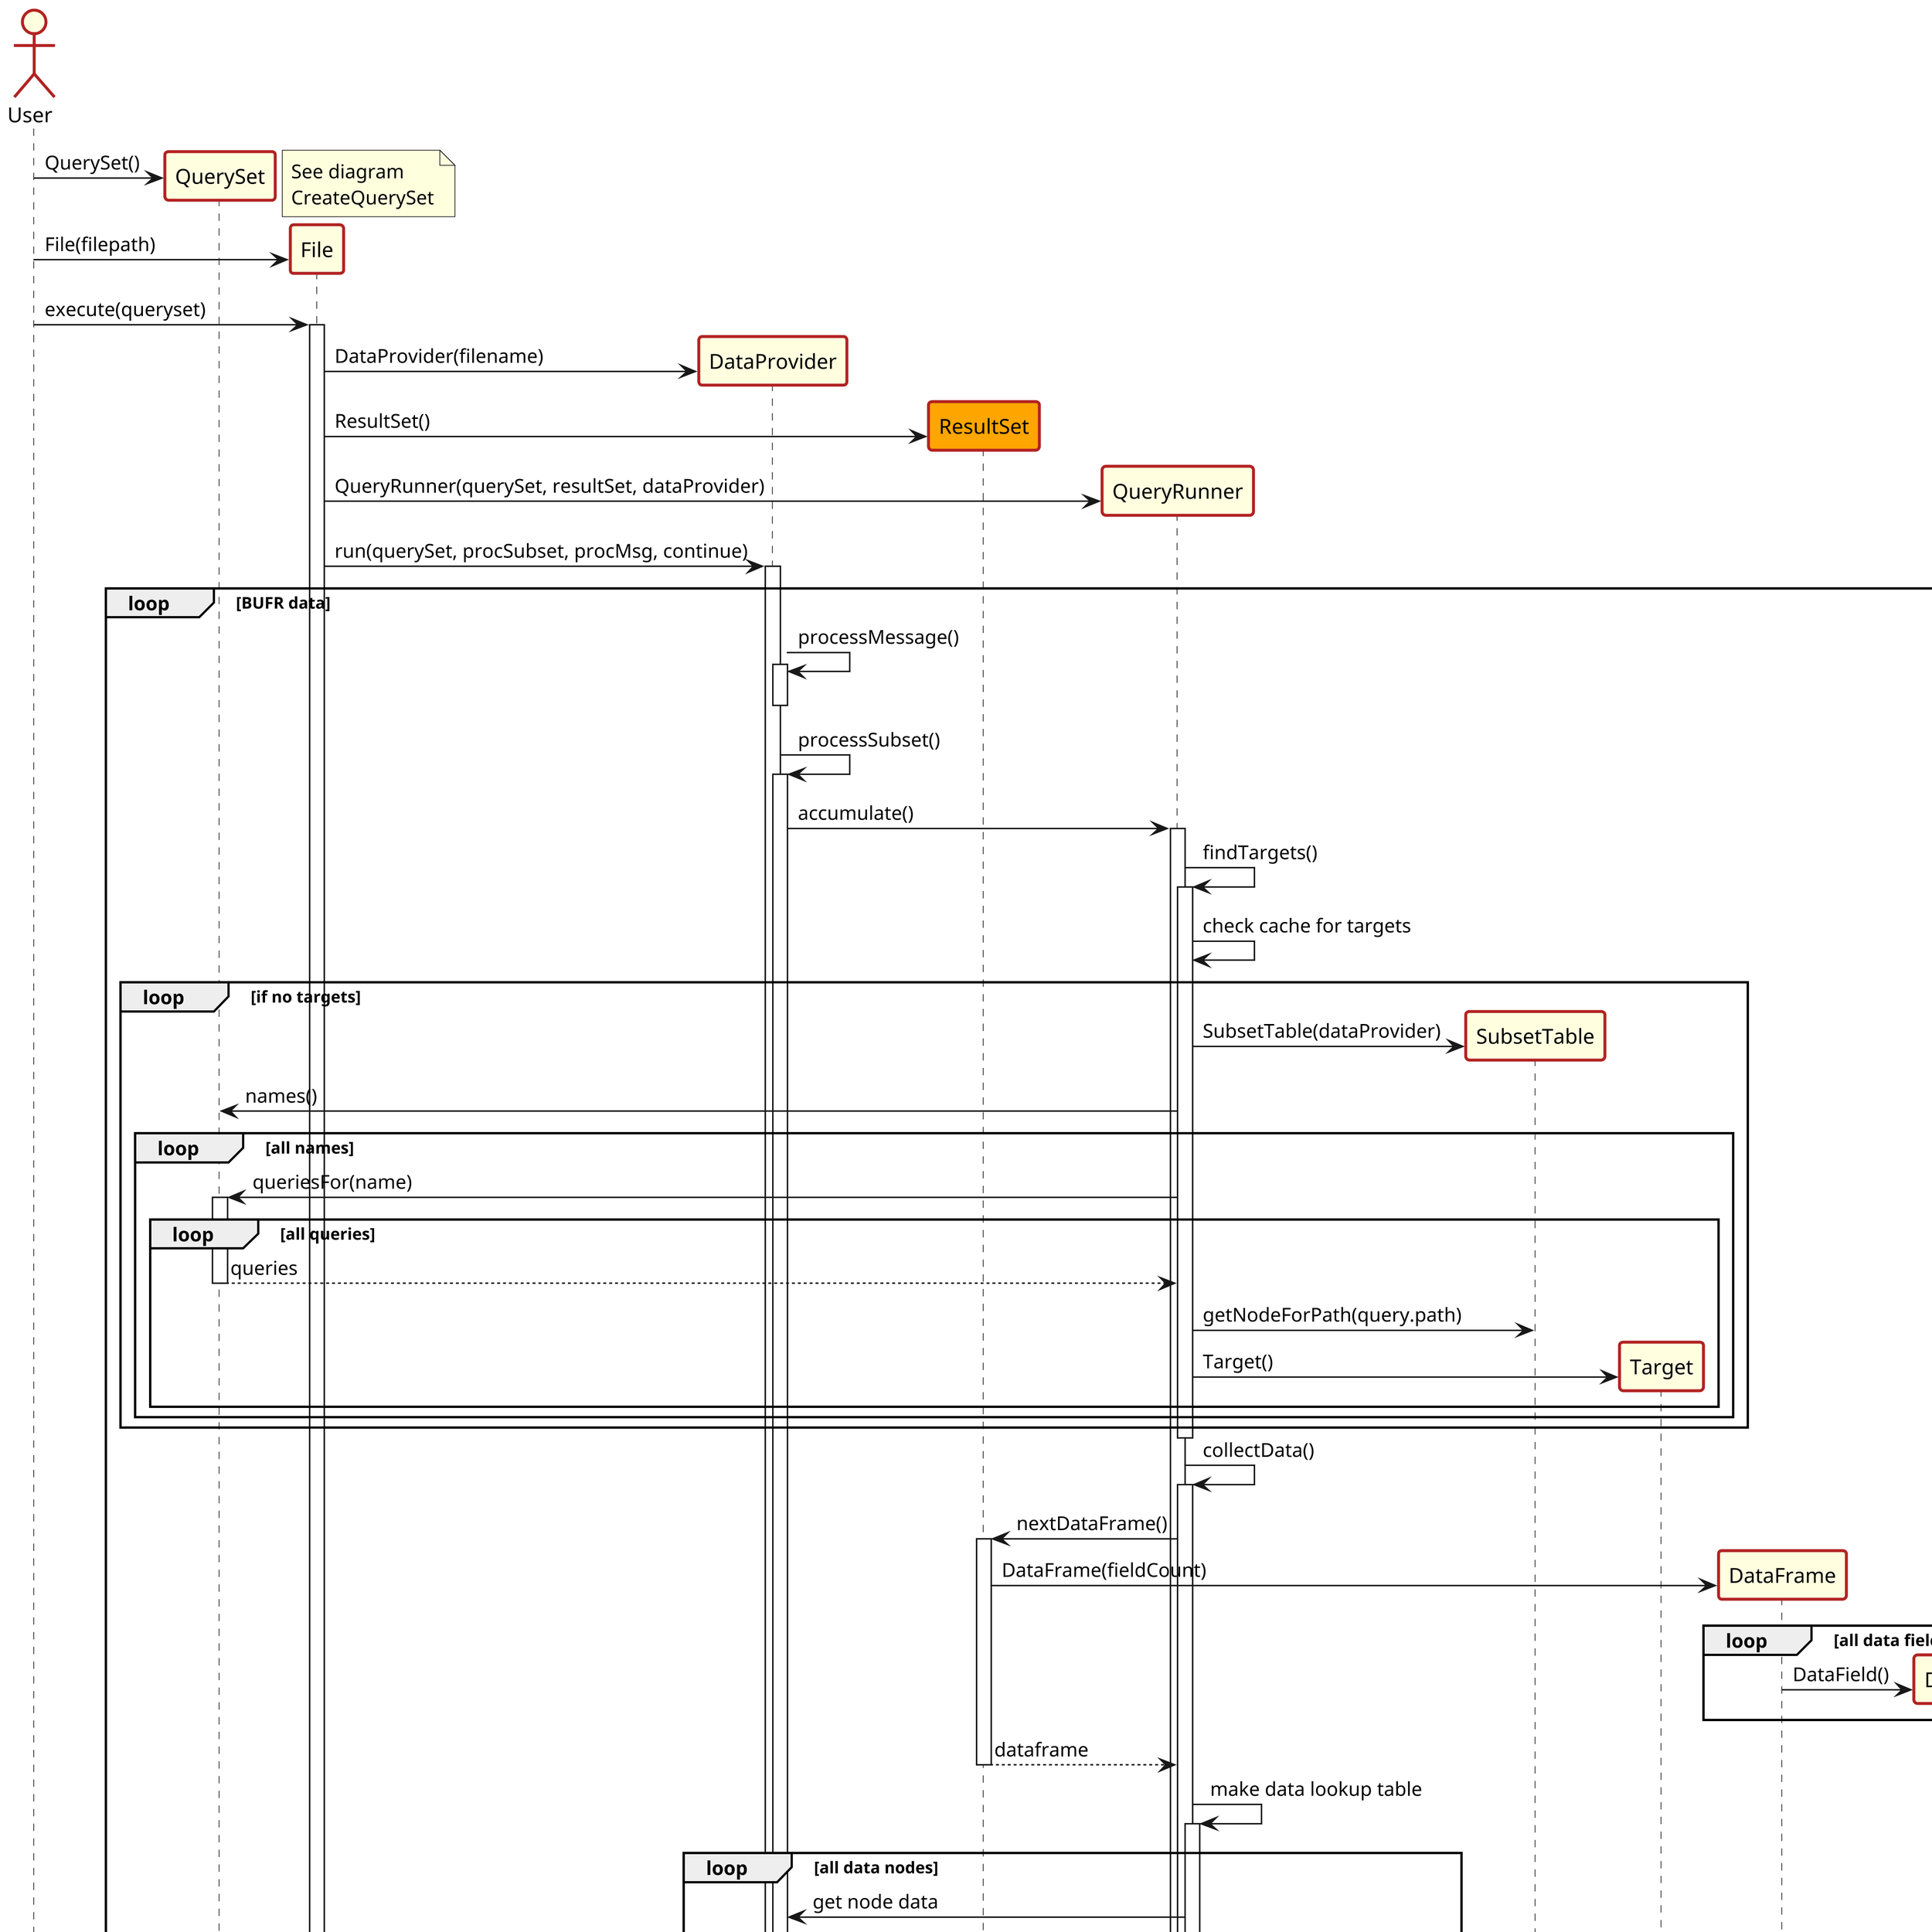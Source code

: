 @startuml
hide footbox
skinparam dpi 300
skinparam SequenceActorBorderThickness 2
skinparam SequenceActorBorderColor #firebrick
skinparam ActorBackgroundColor #lightyellow
skinparam ParticipantBackgroundColor #lightyellow
skinparam ParticipantBorderThickness 2
skinparam ParticipantBorderColor #firebrick

actor User
participant QuerySet
participant File
participant DataProvider
participant ResultSet #orange
participant QueryRunner
participant SubsetTable

participant Target
participant DataFrame
participant DataField


create QuerySet 
User -> QuerySet : QuerySet()
note right
    See diagram
    CreateQuerySet
end note

create File
User -> File : File(filepath)
User -> File : execute(queryset)

activate File


create DataProvider
File -> DataProvider : DataProvider(filename)

create ResultSet
File -> ResultSet : ResultSet()

create QueryRunner
File -> QueryRunner : QueryRunner(querySet, resultSet, dataProvider)

File -> DataProvider : run(querySet, procSubset, procMsg, continue)
activate DataProvider

loop BUFR data
    DataProvider -> DataProvider : processMessage()
    activate DataProvider
    deactivate DataProvider

    DataProvider -> DataProvider : processSubset()
        activate DataProvider

        DataProvider -> QueryRunner : accumulate()
        activate QueryRunner
            QueryRunner -> QueryRunner : findTargets()
            activate QueryRunner
                QueryRunner -> QueryRunner : check cache for targets

                loop if no targets
                    create SubsetTable
                    QueryRunner -> SubsetTable : SubsetTable(dataProvider)
                    QueryRunner -> QuerySet : names()
                    loop all names

                        QueryRunner -> QuerySet : queriesFor(name)
                        loop all queries
                            activate QuerySet
                                QuerySet --> QueryRunner : queries
                            deactivate QuerySet
                            QueryRunner -> SubsetTable : getNodeForPath(query.path)

                            create Target
                            QueryRunner -> Target : Target()
                        end loop
                    end loop
                end loop

            deactivate QueryRunner

            QueryRunner -> QueryRunner : collectData()
            activate QueryRunner
                QueryRunner -> ResultSet : nextDataFrame()
                activate ResultSet
                    create DataFrame
                    ResultSet -> DataFrame : DataFrame(fieldCount)

                    create DataField
                    loop all data fields
                        DataFrame -> DataField : DataField()
                    end
                    ResultSet --> QueryRunner : dataframe
                deactivate ResultSet

                QueryRunner -> QueryRunner : make data lookup table
                activate QueryRunner
                    loop all data nodes
                        QueryRunner -> DataProvider : get node data
                        QueryRunner -> QueryRunner : add node data to table
                    end
                deactivate QueryRunner

                loop all target fields


                    QueryRunner -> DataFrame : fieldAtIdx(idx)
                    activate DataFrame
                        DataFrame --> QueryRunner : datafield
                    deactivate DataFrame

                    QueryRunner -> DataField : setData(data)
                    note left
                        Copy data for node
                        from the lookup table
                    end note
                end
            deactivate QueryRunner
        deactivate QueryRunner

    deactivate DataProvider

    DataProvider -> DataProvider : continue()
    activate DataProvider
    deactivate DataProvider

deactivate DataProvider
end




'	File -> Query : query()
'
'	activate Query
'
'	Query -> Query : findTargets
'
'	activate Query
'	Query -> Query : check cache for targets
'
'	loop if no targets
'		Query -> DataProvider : find target
'		activate DataProvider
'		create Target
'		DataProvider -> Target : Target()
'		deactivate DataProvider
'	end
'	deactivate Query
'
'	Query -> Query : collectData
'	activate Query
'	Query -> ResultSet : nextDataFrame()
'	activate ResultSet
'
'	create DataFrame
'	ResultSet -> DataFrame : DataFrame(fieldCount)
'
'	create DataField
'	loop all data fields
'		DataFrame -> DataField : DataField()
'	end
'	ResultSet --> Query : dataframe
'
'
'	deactivate ResultSet
'
'	loop all target fields
'		Query -> DataProvider : find data for target
'		Query -> DataFrame : fieldAtIdx(idx)
'		activate DataFrame
'		DataFrame --> Query : datafield
'		deactivate DataFrame
'
'		Query -> DataField : fill in data
'	end
'
'	deactivate Query
'
'	deactivate Query
'end

deactivate DataProvider

File --> User : resultSet

deactivate File

@enduml